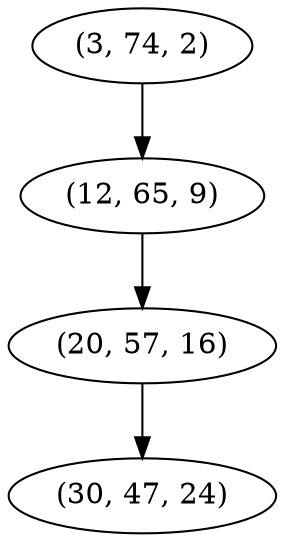 digraph tree {
    "(3, 74, 2)";
    "(12, 65, 9)";
    "(20, 57, 16)";
    "(30, 47, 24)";
    "(3, 74, 2)" -> "(12, 65, 9)";
    "(12, 65, 9)" -> "(20, 57, 16)";
    "(20, 57, 16)" -> "(30, 47, 24)";
}
